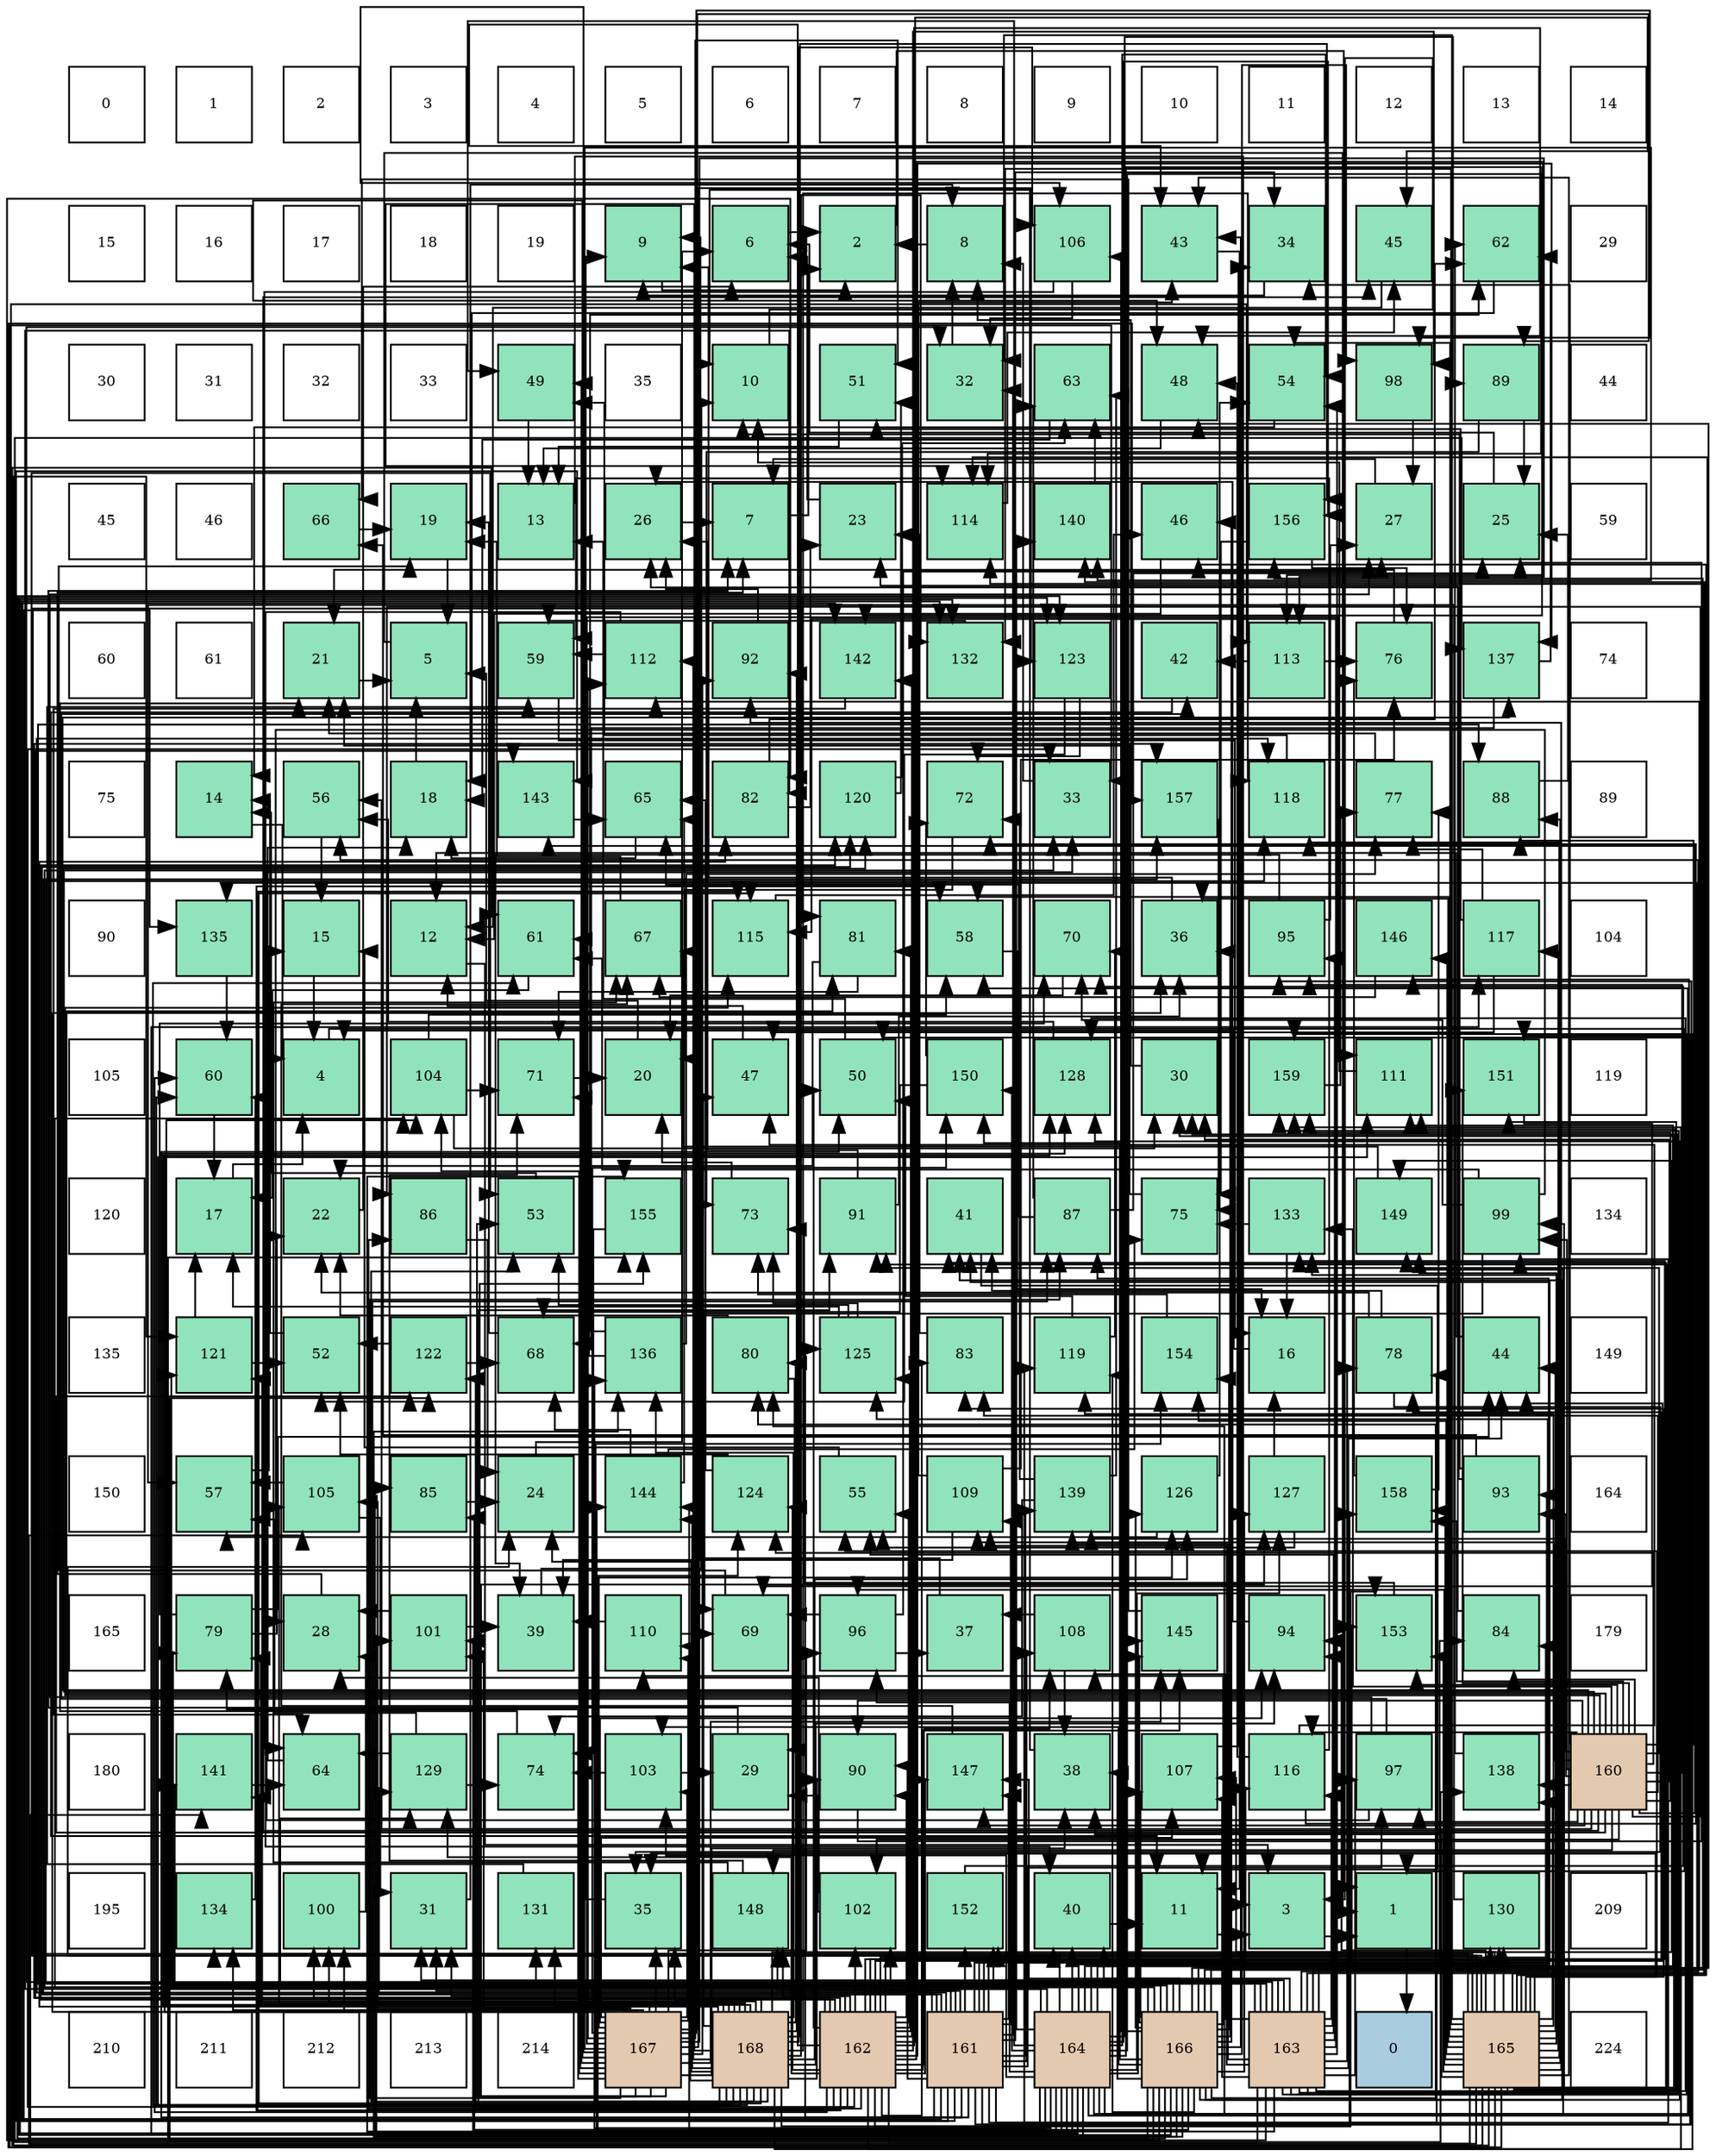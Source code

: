 digraph layout{
 rankdir=TB;
 splines=ortho;
 node [style=filled shape=square fixedsize=true width=0.6];
0[label="0", fontsize=8, fillcolor="#ffffff"];
1[label="1", fontsize=8, fillcolor="#ffffff"];
2[label="2", fontsize=8, fillcolor="#ffffff"];
3[label="3", fontsize=8, fillcolor="#ffffff"];
4[label="4", fontsize=8, fillcolor="#ffffff"];
5[label="5", fontsize=8, fillcolor="#ffffff"];
6[label="6", fontsize=8, fillcolor="#ffffff"];
7[label="7", fontsize=8, fillcolor="#ffffff"];
8[label="8", fontsize=8, fillcolor="#ffffff"];
9[label="9", fontsize=8, fillcolor="#ffffff"];
10[label="10", fontsize=8, fillcolor="#ffffff"];
11[label="11", fontsize=8, fillcolor="#ffffff"];
12[label="12", fontsize=8, fillcolor="#ffffff"];
13[label="13", fontsize=8, fillcolor="#ffffff"];
14[label="14", fontsize=8, fillcolor="#ffffff"];
15[label="15", fontsize=8, fillcolor="#ffffff"];
16[label="16", fontsize=8, fillcolor="#ffffff"];
17[label="17", fontsize=8, fillcolor="#ffffff"];
18[label="18", fontsize=8, fillcolor="#ffffff"];
19[label="19", fontsize=8, fillcolor="#ffffff"];
20[label="9", fontsize=8, fillcolor="#91e3bb"];
21[label="6", fontsize=8, fillcolor="#91e3bb"];
22[label="2", fontsize=8, fillcolor="#91e3bb"];
23[label="8", fontsize=8, fillcolor="#91e3bb"];
24[label="106", fontsize=8, fillcolor="#91e3bb"];
25[label="43", fontsize=8, fillcolor="#91e3bb"];
26[label="34", fontsize=8, fillcolor="#91e3bb"];
27[label="45", fontsize=8, fillcolor="#91e3bb"];
28[label="62", fontsize=8, fillcolor="#91e3bb"];
29[label="29", fontsize=8, fillcolor="#ffffff"];
30[label="30", fontsize=8, fillcolor="#ffffff"];
31[label="31", fontsize=8, fillcolor="#ffffff"];
32[label="32", fontsize=8, fillcolor="#ffffff"];
33[label="33", fontsize=8, fillcolor="#ffffff"];
34[label="49", fontsize=8, fillcolor="#91e3bb"];
35[label="35", fontsize=8, fillcolor="#ffffff"];
36[label="10", fontsize=8, fillcolor="#91e3bb"];
37[label="51", fontsize=8, fillcolor="#91e3bb"];
38[label="32", fontsize=8, fillcolor="#91e3bb"];
39[label="63", fontsize=8, fillcolor="#91e3bb"];
40[label="48", fontsize=8, fillcolor="#91e3bb"];
41[label="54", fontsize=8, fillcolor="#91e3bb"];
42[label="98", fontsize=8, fillcolor="#91e3bb"];
43[label="89", fontsize=8, fillcolor="#91e3bb"];
44[label="44", fontsize=8, fillcolor="#ffffff"];
45[label="45", fontsize=8, fillcolor="#ffffff"];
46[label="46", fontsize=8, fillcolor="#ffffff"];
47[label="66", fontsize=8, fillcolor="#91e3bb"];
48[label="19", fontsize=8, fillcolor="#91e3bb"];
49[label="13", fontsize=8, fillcolor="#91e3bb"];
50[label="26", fontsize=8, fillcolor="#91e3bb"];
51[label="7", fontsize=8, fillcolor="#91e3bb"];
52[label="23", fontsize=8, fillcolor="#91e3bb"];
53[label="114", fontsize=8, fillcolor="#91e3bb"];
54[label="140", fontsize=8, fillcolor="#91e3bb"];
55[label="46", fontsize=8, fillcolor="#91e3bb"];
56[label="156", fontsize=8, fillcolor="#91e3bb"];
57[label="27", fontsize=8, fillcolor="#91e3bb"];
58[label="25", fontsize=8, fillcolor="#91e3bb"];
59[label="59", fontsize=8, fillcolor="#ffffff"];
60[label="60", fontsize=8, fillcolor="#ffffff"];
61[label="61", fontsize=8, fillcolor="#ffffff"];
62[label="21", fontsize=8, fillcolor="#91e3bb"];
63[label="5", fontsize=8, fillcolor="#91e3bb"];
64[label="59", fontsize=8, fillcolor="#91e3bb"];
65[label="112", fontsize=8, fillcolor="#91e3bb"];
66[label="92", fontsize=8, fillcolor="#91e3bb"];
67[label="142", fontsize=8, fillcolor="#91e3bb"];
68[label="132", fontsize=8, fillcolor="#91e3bb"];
69[label="123", fontsize=8, fillcolor="#91e3bb"];
70[label="42", fontsize=8, fillcolor="#91e3bb"];
71[label="113", fontsize=8, fillcolor="#91e3bb"];
72[label="76", fontsize=8, fillcolor="#91e3bb"];
73[label="137", fontsize=8, fillcolor="#91e3bb"];
74[label="74", fontsize=8, fillcolor="#ffffff"];
75[label="75", fontsize=8, fillcolor="#ffffff"];
76[label="14", fontsize=8, fillcolor="#91e3bb"];
77[label="56", fontsize=8, fillcolor="#91e3bb"];
78[label="18", fontsize=8, fillcolor="#91e3bb"];
79[label="143", fontsize=8, fillcolor="#91e3bb"];
80[label="65", fontsize=8, fillcolor="#91e3bb"];
81[label="82", fontsize=8, fillcolor="#91e3bb"];
82[label="120", fontsize=8, fillcolor="#91e3bb"];
83[label="72", fontsize=8, fillcolor="#91e3bb"];
84[label="33", fontsize=8, fillcolor="#91e3bb"];
85[label="157", fontsize=8, fillcolor="#91e3bb"];
86[label="118", fontsize=8, fillcolor="#91e3bb"];
87[label="77", fontsize=8, fillcolor="#91e3bb"];
88[label="88", fontsize=8, fillcolor="#91e3bb"];
89[label="89", fontsize=8, fillcolor="#ffffff"];
90[label="90", fontsize=8, fillcolor="#ffffff"];
91[label="135", fontsize=8, fillcolor="#91e3bb"];
92[label="15", fontsize=8, fillcolor="#91e3bb"];
93[label="12", fontsize=8, fillcolor="#91e3bb"];
94[label="61", fontsize=8, fillcolor="#91e3bb"];
95[label="67", fontsize=8, fillcolor="#91e3bb"];
96[label="115", fontsize=8, fillcolor="#91e3bb"];
97[label="81", fontsize=8, fillcolor="#91e3bb"];
98[label="58", fontsize=8, fillcolor="#91e3bb"];
99[label="70", fontsize=8, fillcolor="#91e3bb"];
100[label="36", fontsize=8, fillcolor="#91e3bb"];
101[label="95", fontsize=8, fillcolor="#91e3bb"];
102[label="146", fontsize=8, fillcolor="#91e3bb"];
103[label="117", fontsize=8, fillcolor="#91e3bb"];
104[label="104", fontsize=8, fillcolor="#ffffff"];
105[label="105", fontsize=8, fillcolor="#ffffff"];
106[label="60", fontsize=8, fillcolor="#91e3bb"];
107[label="4", fontsize=8, fillcolor="#91e3bb"];
108[label="104", fontsize=8, fillcolor="#91e3bb"];
109[label="71", fontsize=8, fillcolor="#91e3bb"];
110[label="20", fontsize=8, fillcolor="#91e3bb"];
111[label="47", fontsize=8, fillcolor="#91e3bb"];
112[label="50", fontsize=8, fillcolor="#91e3bb"];
113[label="150", fontsize=8, fillcolor="#91e3bb"];
114[label="128", fontsize=8, fillcolor="#91e3bb"];
115[label="30", fontsize=8, fillcolor="#91e3bb"];
116[label="159", fontsize=8, fillcolor="#91e3bb"];
117[label="111", fontsize=8, fillcolor="#91e3bb"];
118[label="151", fontsize=8, fillcolor="#91e3bb"];
119[label="119", fontsize=8, fillcolor="#ffffff"];
120[label="120", fontsize=8, fillcolor="#ffffff"];
121[label="17", fontsize=8, fillcolor="#91e3bb"];
122[label="22", fontsize=8, fillcolor="#91e3bb"];
123[label="86", fontsize=8, fillcolor="#91e3bb"];
124[label="53", fontsize=8, fillcolor="#91e3bb"];
125[label="155", fontsize=8, fillcolor="#91e3bb"];
126[label="73", fontsize=8, fillcolor="#91e3bb"];
127[label="91", fontsize=8, fillcolor="#91e3bb"];
128[label="41", fontsize=8, fillcolor="#91e3bb"];
129[label="87", fontsize=8, fillcolor="#91e3bb"];
130[label="75", fontsize=8, fillcolor="#91e3bb"];
131[label="133", fontsize=8, fillcolor="#91e3bb"];
132[label="149", fontsize=8, fillcolor="#91e3bb"];
133[label="99", fontsize=8, fillcolor="#91e3bb"];
134[label="134", fontsize=8, fillcolor="#ffffff"];
135[label="135", fontsize=8, fillcolor="#ffffff"];
136[label="121", fontsize=8, fillcolor="#91e3bb"];
137[label="52", fontsize=8, fillcolor="#91e3bb"];
138[label="122", fontsize=8, fillcolor="#91e3bb"];
139[label="68", fontsize=8, fillcolor="#91e3bb"];
140[label="136", fontsize=8, fillcolor="#91e3bb"];
141[label="80", fontsize=8, fillcolor="#91e3bb"];
142[label="125", fontsize=8, fillcolor="#91e3bb"];
143[label="83", fontsize=8, fillcolor="#91e3bb"];
144[label="119", fontsize=8, fillcolor="#91e3bb"];
145[label="154", fontsize=8, fillcolor="#91e3bb"];
146[label="16", fontsize=8, fillcolor="#91e3bb"];
147[label="78", fontsize=8, fillcolor="#91e3bb"];
148[label="44", fontsize=8, fillcolor="#91e3bb"];
149[label="149", fontsize=8, fillcolor="#ffffff"];
150[label="150", fontsize=8, fillcolor="#ffffff"];
151[label="57", fontsize=8, fillcolor="#91e3bb"];
152[label="105", fontsize=8, fillcolor="#91e3bb"];
153[label="85", fontsize=8, fillcolor="#91e3bb"];
154[label="24", fontsize=8, fillcolor="#91e3bb"];
155[label="144", fontsize=8, fillcolor="#91e3bb"];
156[label="124", fontsize=8, fillcolor="#91e3bb"];
157[label="55", fontsize=8, fillcolor="#91e3bb"];
158[label="109", fontsize=8, fillcolor="#91e3bb"];
159[label="139", fontsize=8, fillcolor="#91e3bb"];
160[label="126", fontsize=8, fillcolor="#91e3bb"];
161[label="127", fontsize=8, fillcolor="#91e3bb"];
162[label="158", fontsize=8, fillcolor="#91e3bb"];
163[label="93", fontsize=8, fillcolor="#91e3bb"];
164[label="164", fontsize=8, fillcolor="#ffffff"];
165[label="165", fontsize=8, fillcolor="#ffffff"];
166[label="79", fontsize=8, fillcolor="#91e3bb"];
167[label="28", fontsize=8, fillcolor="#91e3bb"];
168[label="101", fontsize=8, fillcolor="#91e3bb"];
169[label="39", fontsize=8, fillcolor="#91e3bb"];
170[label="110", fontsize=8, fillcolor="#91e3bb"];
171[label="69", fontsize=8, fillcolor="#91e3bb"];
172[label="96", fontsize=8, fillcolor="#91e3bb"];
173[label="37", fontsize=8, fillcolor="#91e3bb"];
174[label="108", fontsize=8, fillcolor="#91e3bb"];
175[label="145", fontsize=8, fillcolor="#91e3bb"];
176[label="94", fontsize=8, fillcolor="#91e3bb"];
177[label="153", fontsize=8, fillcolor="#91e3bb"];
178[label="84", fontsize=8, fillcolor="#91e3bb"];
179[label="179", fontsize=8, fillcolor="#ffffff"];
180[label="180", fontsize=8, fillcolor="#ffffff"];
181[label="141", fontsize=8, fillcolor="#91e3bb"];
182[label="64", fontsize=8, fillcolor="#91e3bb"];
183[label="129", fontsize=8, fillcolor="#91e3bb"];
184[label="74", fontsize=8, fillcolor="#91e3bb"];
185[label="103", fontsize=8, fillcolor="#91e3bb"];
186[label="29", fontsize=8, fillcolor="#91e3bb"];
187[label="90", fontsize=8, fillcolor="#91e3bb"];
188[label="147", fontsize=8, fillcolor="#91e3bb"];
189[label="38", fontsize=8, fillcolor="#91e3bb"];
190[label="107", fontsize=8, fillcolor="#91e3bb"];
191[label="116", fontsize=8, fillcolor="#91e3bb"];
192[label="97", fontsize=8, fillcolor="#91e3bb"];
193[label="138", fontsize=8, fillcolor="#91e3bb"];
194[label="160", fontsize=8, fillcolor="#e3c9af"];
195[label="195", fontsize=8, fillcolor="#ffffff"];
196[label="134", fontsize=8, fillcolor="#91e3bb"];
197[label="100", fontsize=8, fillcolor="#91e3bb"];
198[label="31", fontsize=8, fillcolor="#91e3bb"];
199[label="131", fontsize=8, fillcolor="#91e3bb"];
200[label="35", fontsize=8, fillcolor="#91e3bb"];
201[label="148", fontsize=8, fillcolor="#91e3bb"];
202[label="102", fontsize=8, fillcolor="#91e3bb"];
203[label="152", fontsize=8, fillcolor="#91e3bb"];
204[label="40", fontsize=8, fillcolor="#91e3bb"];
205[label="11", fontsize=8, fillcolor="#91e3bb"];
206[label="3", fontsize=8, fillcolor="#91e3bb"];
207[label="1", fontsize=8, fillcolor="#91e3bb"];
208[label="130", fontsize=8, fillcolor="#91e3bb"];
209[label="209", fontsize=8, fillcolor="#ffffff"];
210[label="210", fontsize=8, fillcolor="#ffffff"];
211[label="211", fontsize=8, fillcolor="#ffffff"];
212[label="212", fontsize=8, fillcolor="#ffffff"];
213[label="213", fontsize=8, fillcolor="#ffffff"];
214[label="214", fontsize=8, fillcolor="#ffffff"];
215[label="167", fontsize=8, fillcolor="#e3c9af"];
216[label="168", fontsize=8, fillcolor="#e3c9af"];
217[label="162", fontsize=8, fillcolor="#e3c9af"];
218[label="161", fontsize=8, fillcolor="#e3c9af"];
219[label="164", fontsize=8, fillcolor="#e3c9af"];
220[label="166", fontsize=8, fillcolor="#e3c9af"];
221[label="163", fontsize=8, fillcolor="#e3c9af"];
222[label="0", fontsize=8, fillcolor="#a9ccde"];
223[label="165", fontsize=8, fillcolor="#e3c9af"];
224[label="224", fontsize=8, fillcolor="#ffffff"];
edge [constraint=false, style=vis];207 -> 222;
22 -> 207;
206 -> 207;
107 -> 207;
63 -> 207;
21 -> 22;
51 -> 22;
23 -> 22;
20 -> 22;
36 -> 206;
205 -> 206;
93 -> 206;
49 -> 206;
76 -> 107;
92 -> 107;
146 -> 107;
121 -> 107;
78 -> 63;
48 -> 63;
110 -> 63;
62 -> 63;
122 -> 21;
52 -> 21;
154 -> 21;
58 -> 21;
50 -> 51;
57 -> 51;
167 -> 51;
186 -> 51;
115 -> 23;
198 -> 23;
38 -> 23;
84 -> 23;
26 -> 20;
200 -> 20;
100 -> 20;
173 -> 20;
189 -> 36;
169 -> 36;
204 -> 205;
128 -> 205;
70 -> 205;
25 -> 205;
148 -> 93;
27 -> 93;
55 -> 93;
111 -> 93;
40 -> 49;
34 -> 49;
112 -> 49;
37 -> 49;
137 -> 76;
124 -> 76;
41 -> 76;
157 -> 92;
77 -> 92;
151 -> 92;
98 -> 146;
64 -> 146;
106 -> 121;
94 -> 121;
28 -> 78;
39 -> 78;
182 -> 78;
80 -> 78;
47 -> 48;
95 -> 48;
139 -> 48;
171 -> 48;
99 -> 110;
109 -> 110;
83 -> 110;
126 -> 110;
184 -> 62;
130 -> 62;
72 -> 62;
87 -> 62;
147 -> 122;
147 -> 200;
147 -> 128;
166 -> 122;
166 -> 148;
166 -> 99;
141 -> 122;
141 -> 186;
97 -> 122;
97 -> 109;
81 -> 52;
81 -> 28;
143 -> 52;
178 -> 52;
153 -> 154;
123 -> 154;
129 -> 58;
129 -> 39;
129 -> 80;
88 -> 58;
43 -> 58;
43 -> 126;
187 -> 58;
127 -> 50;
127 -> 100;
66 -> 50;
163 -> 36;
163 -> 50;
163 -> 47;
176 -> 50;
101 -> 57;
101 -> 169;
172 -> 57;
172 -> 173;
172 -> 171;
192 -> 57;
192 -> 84;
192 -> 70;
42 -> 57;
133 -> 167;
133 -> 94;
133 -> 171;
133 -> 99;
197 -> 167;
168 -> 167;
168 -> 169;
202 -> 167;
202 -> 186;
185 -> 186;
185 -> 184;
108 -> 115;
108 -> 98;
108 -> 109;
152 -> 198;
152 -> 151;
24 -> 38;
24 -> 182;
190 -> 26;
174 -> 173;
174 -> 189;
158 -> 169;
158 -> 25;
158 -> 72;
170 -> 169;
170 -> 171;
117 -> 36;
65 -> 204;
65 -> 64;
71 -> 70;
71 -> 72;
53 -> 27;
96 -> 55;
191 -> 111;
191 -> 40;
191 -> 64;
191 -> 83;
103 -> 111;
103 -> 37;
103 -> 87;
86 -> 34;
144 -> 112;
144 -> 99;
82 -> 37;
82 -> 39;
136 -> 121;
136 -> 137;
138 -> 137;
138 -> 139;
69 -> 137;
69 -> 83;
156 -> 137;
156 -> 80;
142 -> 121;
142 -> 124;
142 -> 126;
160 -> 41;
160 -> 151;
161 -> 146;
161 -> 157;
114 -> 77;
183 -> 151;
183 -> 182;
183 -> 184;
208 -> 151;
199 -> 64;
68 -> 64;
131 -> 146;
131 -> 130;
196 -> 106;
91 -> 106;
140 -> 28;
140 -> 109;
140 -> 87;
73 -> 28;
73 -> 139;
193 -> 28;
159 -> 39;
159 -> 83;
159 -> 184;
54 -> 39;
181 -> 182;
67 -> 182;
79 -> 80;
155 -> 80;
155 -> 139;
155 -> 130;
175 -> 47;
102 -> 95;
188 -> 95;
201 -> 95;
201 -> 109;
132 -> 95;
113 -> 139;
113 -> 83;
118 -> 171;
203 -> 99;
177 -> 126;
145 -> 126;
125 -> 184;
56 -> 130;
56 -> 72;
85 -> 130;
162 -> 72;
162 -> 87;
116 -> 87;
194 -> 115;
194 -> 26;
194 -> 27;
194 -> 77;
194 -> 97;
194 -> 143;
194 -> 178;
194 -> 123;
194 -> 88;
194 -> 187;
194 -> 127;
194 -> 163;
194 -> 101;
194 -> 192;
194 -> 133;
194 -> 202;
194 -> 158;
194 -> 96;
194 -> 191;
194 -> 82;
194 -> 138;
194 -> 156;
194 -> 131;
194 -> 73;
194 -> 193;
194 -> 159;
194 -> 79;
194 -> 188;
194 -> 201;
194 -> 118;
194 -> 177;
194 -> 162;
194 -> 116;
218 -> 198;
218 -> 38;
218 -> 26;
218 -> 112;
218 -> 147;
218 -> 178;
218 -> 187;
218 -> 163;
218 -> 101;
218 -> 192;
218 -> 133;
218 -> 202;
218 -> 174;
218 -> 158;
218 -> 191;
218 -> 86;
218 -> 82;
218 -> 142;
218 -> 183;
218 -> 68;
218 -> 91;
218 -> 159;
218 -> 67;
218 -> 79;
218 -> 188;
218 -> 201;
218 -> 118;
218 -> 203;
218 -> 177;
218 -> 85;
217 -> 198;
217 -> 204;
217 -> 25;
217 -> 148;
217 -> 27;
217 -> 40;
217 -> 112;
217 -> 157;
217 -> 98;
217 -> 106;
217 -> 147;
217 -> 97;
217 -> 143;
217 -> 178;
217 -> 123;
217 -> 187;
217 -> 127;
217 -> 42;
217 -> 197;
217 -> 202;
217 -> 174;
217 -> 71;
217 -> 96;
217 -> 82;
217 -> 138;
217 -> 156;
217 -> 142;
217 -> 183;
217 -> 131;
217 -> 73;
217 -> 193;
217 -> 67;
217 -> 79;
217 -> 175;
217 -> 188;
217 -> 201;
217 -> 85;
217 -> 162;
217 -> 116;
221 -> 115;
221 -> 198;
221 -> 38;
221 -> 204;
221 -> 148;
221 -> 112;
221 -> 41;
221 -> 157;
221 -> 77;
221 -> 147;
221 -> 88;
221 -> 127;
221 -> 176;
221 -> 101;
221 -> 192;
221 -> 133;
221 -> 190;
221 -> 174;
221 -> 158;
221 -> 96;
221 -> 191;
221 -> 86;
221 -> 138;
221 -> 156;
221 -> 142;
221 -> 183;
221 -> 208;
221 -> 91;
221 -> 73;
221 -> 159;
221 -> 203;
221 -> 116;
219 -> 204;
219 -> 128;
219 -> 34;
219 -> 41;
219 -> 98;
219 -> 141;
219 -> 81;
219 -> 153;
219 -> 129;
219 -> 43;
219 -> 172;
219 -> 168;
219 -> 185;
219 -> 117;
219 -> 53;
219 -> 103;
219 -> 144;
219 -> 136;
219 -> 69;
219 -> 161;
219 -> 208;
219 -> 68;
219 -> 140;
219 -> 54;
219 -> 67;
219 -> 155;
219 -> 175;
219 -> 102;
219 -> 132;
219 -> 113;
219 -> 203;
219 -> 125;
219 -> 56;
223 -> 154;
223 -> 115;
223 -> 38;
223 -> 84;
223 -> 200;
223 -> 100;
223 -> 189;
223 -> 128;
223 -> 25;
223 -> 148;
223 -> 55;
223 -> 124;
223 -> 41;
223 -> 157;
223 -> 98;
223 -> 94;
223 -> 97;
223 -> 143;
223 -> 88;
223 -> 66;
223 -> 176;
223 -> 172;
223 -> 152;
223 -> 190;
223 -> 117;
223 -> 53;
223 -> 103;
223 -> 86;
223 -> 144;
223 -> 136;
223 -> 114;
223 -> 208;
223 -> 68;
223 -> 131;
223 -> 196;
223 -> 193;
223 -> 54;
223 -> 181;
223 -> 102;
223 -> 132;
223 -> 118;
223 -> 177;
223 -> 145;
223 -> 85;
223 -> 162;
220 -> 84;
220 -> 100;
220 -> 189;
220 -> 128;
220 -> 25;
220 -> 55;
220 -> 40;
220 -> 166;
220 -> 141;
220 -> 81;
220 -> 153;
220 -> 42;
220 -> 168;
220 -> 185;
220 -> 108;
220 -> 24;
220 -> 190;
220 -> 170;
220 -> 65;
220 -> 71;
220 -> 53;
220 -> 144;
220 -> 69;
220 -> 160;
220 -> 161;
220 -> 114;
220 -> 199;
220 -> 140;
220 -> 181;
220 -> 155;
220 -> 175;
220 -> 188;
220 -> 113;
220 -> 145;
220 -> 125;
220 -> 56;
215 -> 200;
215 -> 100;
215 -> 189;
215 -> 40;
215 -> 34;
215 -> 37;
215 -> 124;
215 -> 94;
215 -> 166;
215 -> 129;
215 -> 43;
215 -> 66;
215 -> 176;
215 -> 172;
215 -> 42;
215 -> 197;
215 -> 168;
215 -> 185;
215 -> 108;
215 -> 152;
215 -> 24;
215 -> 190;
215 -> 170;
215 -> 117;
215 -> 65;
215 -> 71;
215 -> 69;
215 -> 160;
215 -> 161;
215 -> 114;
215 -> 199;
215 -> 196;
215 -> 54;
215 -> 175;
215 -> 113;
215 -> 125;
216 -> 154;
216 -> 84;
216 -> 200;
216 -> 111;
216 -> 124;
216 -> 106;
216 -> 94;
216 -> 166;
216 -> 141;
216 -> 81;
216 -> 129;
216 -> 187;
216 -> 66;
216 -> 176;
216 -> 197;
216 -> 108;
216 -> 152;
216 -> 24;
216 -> 170;
216 -> 117;
216 -> 65;
216 -> 53;
216 -> 96;
216 -> 86;
216 -> 136;
216 -> 160;
216 -> 114;
216 -> 68;
216 -> 140;
216 -> 181;
216 -> 155;
216 -> 132;
216 -> 177;
216 -> 145;
216 -> 56;
216 -> 116;
edge [constraint=true, style=invis];
0 -> 15 -> 30 -> 45 -> 60 -> 75 -> 90 -> 105 -> 120 -> 135 -> 150 -> 165 -> 180 -> 195 -> 210;
1 -> 16 -> 31 -> 46 -> 61 -> 76 -> 91 -> 106 -> 121 -> 136 -> 151 -> 166 -> 181 -> 196 -> 211;
2 -> 17 -> 32 -> 47 -> 62 -> 77 -> 92 -> 107 -> 122 -> 137 -> 152 -> 167 -> 182 -> 197 -> 212;
3 -> 18 -> 33 -> 48 -> 63 -> 78 -> 93 -> 108 -> 123 -> 138 -> 153 -> 168 -> 183 -> 198 -> 213;
4 -> 19 -> 34 -> 49 -> 64 -> 79 -> 94 -> 109 -> 124 -> 139 -> 154 -> 169 -> 184 -> 199 -> 214;
5 -> 20 -> 35 -> 50 -> 65 -> 80 -> 95 -> 110 -> 125 -> 140 -> 155 -> 170 -> 185 -> 200 -> 215;
6 -> 21 -> 36 -> 51 -> 66 -> 81 -> 96 -> 111 -> 126 -> 141 -> 156 -> 171 -> 186 -> 201 -> 216;
7 -> 22 -> 37 -> 52 -> 67 -> 82 -> 97 -> 112 -> 127 -> 142 -> 157 -> 172 -> 187 -> 202 -> 217;
8 -> 23 -> 38 -> 53 -> 68 -> 83 -> 98 -> 113 -> 128 -> 143 -> 158 -> 173 -> 188 -> 203 -> 218;
9 -> 24 -> 39 -> 54 -> 69 -> 84 -> 99 -> 114 -> 129 -> 144 -> 159 -> 174 -> 189 -> 204 -> 219;
10 -> 25 -> 40 -> 55 -> 70 -> 85 -> 100 -> 115 -> 130 -> 145 -> 160 -> 175 -> 190 -> 205 -> 220;
11 -> 26 -> 41 -> 56 -> 71 -> 86 -> 101 -> 116 -> 131 -> 146 -> 161 -> 176 -> 191 -> 206 -> 221;
12 -> 27 -> 42 -> 57 -> 72 -> 87 -> 102 -> 117 -> 132 -> 147 -> 162 -> 177 -> 192 -> 207 -> 222;
13 -> 28 -> 43 -> 58 -> 73 -> 88 -> 103 -> 118 -> 133 -> 148 -> 163 -> 178 -> 193 -> 208 -> 223;
14 -> 29 -> 44 -> 59 -> 74 -> 89 -> 104 -> 119 -> 134 -> 149 -> 164 -> 179 -> 194 -> 209 -> 224;
rank = same {0 -> 1 -> 2 -> 3 -> 4 -> 5 -> 6 -> 7 -> 8 -> 9 -> 10 -> 11 -> 12 -> 13 -> 14};
rank = same {15 -> 16 -> 17 -> 18 -> 19 -> 20 -> 21 -> 22 -> 23 -> 24 -> 25 -> 26 -> 27 -> 28 -> 29};
rank = same {30 -> 31 -> 32 -> 33 -> 34 -> 35 -> 36 -> 37 -> 38 -> 39 -> 40 -> 41 -> 42 -> 43 -> 44};
rank = same {45 -> 46 -> 47 -> 48 -> 49 -> 50 -> 51 -> 52 -> 53 -> 54 -> 55 -> 56 -> 57 -> 58 -> 59};
rank = same {60 -> 61 -> 62 -> 63 -> 64 -> 65 -> 66 -> 67 -> 68 -> 69 -> 70 -> 71 -> 72 -> 73 -> 74};
rank = same {75 -> 76 -> 77 -> 78 -> 79 -> 80 -> 81 -> 82 -> 83 -> 84 -> 85 -> 86 -> 87 -> 88 -> 89};
rank = same {90 -> 91 -> 92 -> 93 -> 94 -> 95 -> 96 -> 97 -> 98 -> 99 -> 100 -> 101 -> 102 -> 103 -> 104};
rank = same {105 -> 106 -> 107 -> 108 -> 109 -> 110 -> 111 -> 112 -> 113 -> 114 -> 115 -> 116 -> 117 -> 118 -> 119};
rank = same {120 -> 121 -> 122 -> 123 -> 124 -> 125 -> 126 -> 127 -> 128 -> 129 -> 130 -> 131 -> 132 -> 133 -> 134};
rank = same {135 -> 136 -> 137 -> 138 -> 139 -> 140 -> 141 -> 142 -> 143 -> 144 -> 145 -> 146 -> 147 -> 148 -> 149};
rank = same {150 -> 151 -> 152 -> 153 -> 154 -> 155 -> 156 -> 157 -> 158 -> 159 -> 160 -> 161 -> 162 -> 163 -> 164};
rank = same {165 -> 166 -> 167 -> 168 -> 169 -> 170 -> 171 -> 172 -> 173 -> 174 -> 175 -> 176 -> 177 -> 178 -> 179};
rank = same {180 -> 181 -> 182 -> 183 -> 184 -> 185 -> 186 -> 187 -> 188 -> 189 -> 190 -> 191 -> 192 -> 193 -> 194};
rank = same {195 -> 196 -> 197 -> 198 -> 199 -> 200 -> 201 -> 202 -> 203 -> 204 -> 205 -> 206 -> 207 -> 208 -> 209};
rank = same {210 -> 211 -> 212 -> 213 -> 214 -> 215 -> 216 -> 217 -> 218 -> 219 -> 220 -> 221 -> 222 -> 223 -> 224};
}
